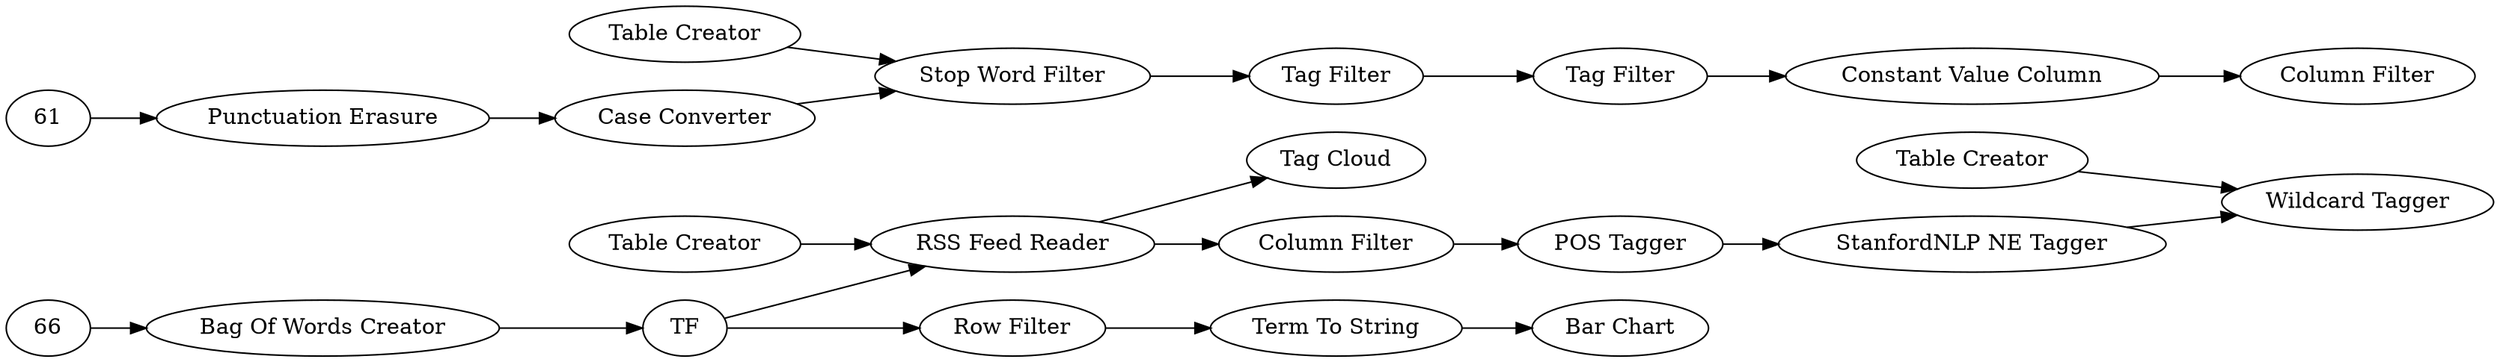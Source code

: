 digraph {
	50 [label=TF]
	51 [label="Bag Of Words Creator"]
	52 [label="Tag Cloud"]
	53 [label="Color Manager"]
	54 [label="Bar Chart"]
	55 [label="Term To String"]
	56 [label="Row Filter"]
	12 [label="Punctuation Erasure"]
	15 [label="Stop Word Filter"]
	16 [label="Case Converter"]
	17 [label="Tag Filter"]
	19 [label="Table Creator"]
	20 [label="Tag Filter"]
	23 [label="Constant Value Column"]
	24 [label="Column Filter"]
	7 [label="POS Tagger"]
	9 [label="StanfordNLP NE Tagger"]
	10 [label="Wildcard Tagger"]
	11 [label="Table Creator"]
	42 [label="Table Creator"]
	53 [label="RSS Feed Reader"]
	60 [label="Column Filter"]
	7 -> 9
	9 -> 10
	11 -> 10
	42 -> 53
	53 -> 60
	60 -> 7
	12 -> 16
	15 -> 17
	16 -> 15
	17 -> 20
	19 -> 15
	20 -> 23
	23 -> 24
	61 -> 12
	50 -> 53
	50 -> 56
	51 -> 50
	53 -> 52
	55 -> 54
	56 -> 55
	66 -> 51
	rankdir=LR
}

